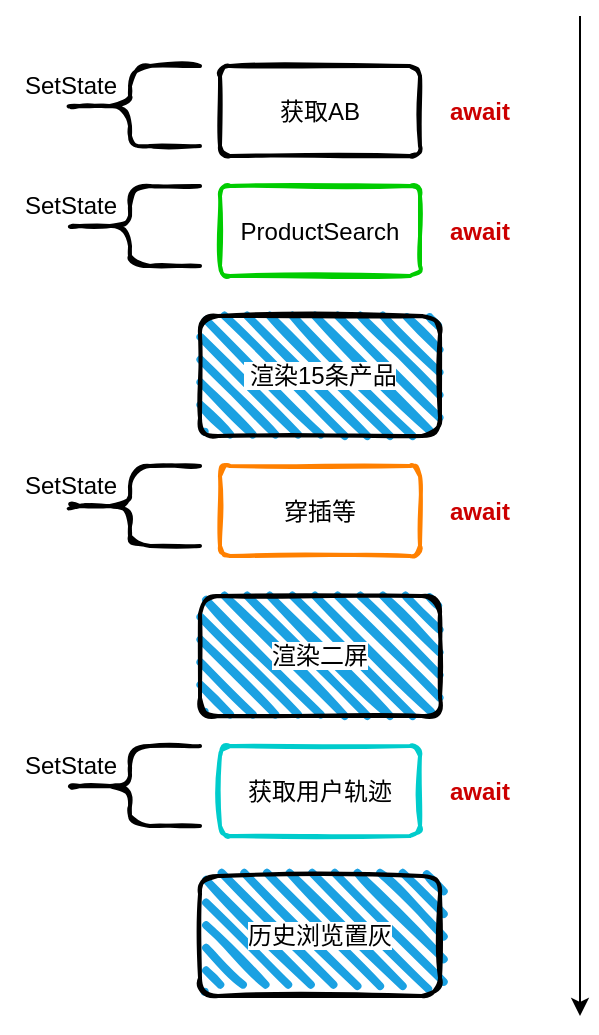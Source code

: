 <mxfile version="20.8.10" type="github"><diagram name="第 1 页" id="h7guNUNuEZAvRdEFAoXu"><mxGraphModel dx="1363" dy="650" grid="1" gridSize="10" guides="1" tooltips="1" connect="1" arrows="1" fold="1" page="1" pageScale="1" pageWidth="827" pageHeight="1169" math="0" shadow="0"><root><mxCell id="0"/><mxCell id="1" parent="0"/><mxCell id="qU5GhlJ0_iXKbKkcytwh-4" value="" style="endArrow=classic;html=1;rounded=0;" parent="1" edge="1"><mxGeometry width="50" height="50" relative="1" as="geometry"><mxPoint x="330" y="80" as="sourcePoint"/><mxPoint x="330" y="580" as="targetPoint"/></mxGeometry></mxCell><mxCell id="qU5GhlJ0_iXKbKkcytwh-8" value="&lt;p style=&quot;line-height: 120%;&quot;&gt;&lt;span style=&quot;background-color: rgb(255, 255, 255);&quot;&gt;&amp;nbsp;渲染15条产品&lt;/span&gt;&lt;/p&gt;" style="rounded=1;whiteSpace=wrap;html=1;strokeWidth=2;fillWeight=4;hachureGap=8;hachureAngle=45;fillColor=#1ba1e2;sketch=1;" parent="1" vertex="1"><mxGeometry x="140" y="230" width="120" height="60" as="geometry"/></mxCell><mxCell id="qU5GhlJ0_iXKbKkcytwh-9" value="&lt;p style=&quot;line-height: 120%;&quot;&gt;&lt;span style=&quot;background-color: rgb(255, 255, 255);&quot;&gt;渲染二屏&lt;/span&gt;&lt;/p&gt;" style="rounded=1;whiteSpace=wrap;html=1;strokeWidth=2;fillWeight=4;hachureGap=8;hachureAngle=45;fillColor=#1ba1e2;sketch=1;" parent="1" vertex="1"><mxGeometry x="140" y="370" width="120" height="60" as="geometry"/></mxCell><mxCell id="qU5GhlJ0_iXKbKkcytwh-16" value="获取AB" style="rounded=1;absoluteArcSize=1;html=1;arcSize=10;whiteSpace=wrap;points=[];strokeColor=inherit;fillColor=inherit;sketch=1;fillWeight=4;hachureGap=8;hachureAngle=45;strokeWidth=2;fontFamily=Helvetica;fontSize=12;fontColor=default;" parent="1" vertex="1"><mxGeometry x="150" y="105" width="100" height="45" as="geometry"/></mxCell><mxCell id="qU5GhlJ0_iXKbKkcytwh-21" value="" style="group" parent="1" vertex="1" connectable="0"><mxGeometry x="40" y="100" width="100" height="45" as="geometry"/></mxCell><mxCell id="qU5GhlJ0_iXKbKkcytwh-13" value="" style="shape=curlyBracket;whiteSpace=wrap;html=1;rounded=1;labelPosition=left;verticalLabelPosition=middle;align=right;verticalAlign=middle;sketch=1;fillWeight=4;hachureGap=8;hachureAngle=45;strokeColor=default;strokeWidth=2;fontFamily=Helvetica;fontSize=12;fontColor=default;fillColor=#1ba1e2;size=0.5;" parent="qU5GhlJ0_iXKbKkcytwh-21" vertex="1"><mxGeometry x="30" y="5" width="70" height="40" as="geometry"/></mxCell><mxCell id="qU5GhlJ0_iXKbKkcytwh-20" value="SetState&lt;br&gt;" style="text;html=1;align=center;verticalAlign=middle;resizable=0;points=[];autosize=1;strokeColor=none;fillColor=none;fontSize=12;fontFamily=Helvetica;fontColor=default;" parent="qU5GhlJ0_iXKbKkcytwh-21" vertex="1"><mxGeometry width="70" height="30" as="geometry"/></mxCell><UserObject label="await" placeholders="1" name="Variable" id="qU5GhlJ0_iXKbKkcytwh-22"><mxCell style="text;html=1;strokeColor=none;fillColor=none;align=center;verticalAlign=middle;whiteSpace=wrap;overflow=hidden;fontSize=12;fontFamily=Helvetica;fontColor=#CC0000;fontStyle=1;labelBackgroundColor=none;" parent="1" vertex="1"><mxGeometry x="250" y="111.25" width="60" height="32.5" as="geometry"/></mxCell></UserObject><mxCell id="qU5GhlJ0_iXKbKkcytwh-26" value="ProductSearch" style="rounded=1;absoluteArcSize=1;html=1;arcSize=10;whiteSpace=wrap;points=[];strokeColor=#00CC00;fillColor=inherit;sketch=1;fillWeight=4;hachureGap=8;hachureAngle=45;strokeWidth=2;fontFamily=Helvetica;fontSize=12;fontColor=default;shadow=0;glass=0;" parent="1" vertex="1"><mxGeometry x="150" y="165" width="100" height="45" as="geometry"/></mxCell><mxCell id="qU5GhlJ0_iXKbKkcytwh-27" value="" style="group" parent="1" vertex="1" connectable="0"><mxGeometry x="40" y="160" width="100" height="45" as="geometry"/></mxCell><mxCell id="qU5GhlJ0_iXKbKkcytwh-28" value="" style="shape=curlyBracket;whiteSpace=wrap;html=1;rounded=1;labelPosition=left;verticalLabelPosition=middle;align=right;verticalAlign=middle;sketch=1;fillWeight=4;hachureGap=8;hachureAngle=45;strokeColor=default;strokeWidth=2;fontFamily=Helvetica;fontSize=12;fontColor=default;fillColor=#1ba1e2;size=0.5;" parent="qU5GhlJ0_iXKbKkcytwh-27" vertex="1"><mxGeometry x="30" y="5" width="70" height="40" as="geometry"/></mxCell><mxCell id="qU5GhlJ0_iXKbKkcytwh-29" value="SetState&lt;br&gt;" style="text;html=1;align=center;verticalAlign=middle;resizable=0;points=[];autosize=1;strokeColor=none;fillColor=none;fontSize=12;fontFamily=Helvetica;fontColor=default;" parent="qU5GhlJ0_iXKbKkcytwh-27" vertex="1"><mxGeometry width="70" height="30" as="geometry"/></mxCell><UserObject label="await" placeholders="1" name="Variable" id="qU5GhlJ0_iXKbKkcytwh-30"><mxCell style="text;html=1;strokeColor=none;fillColor=none;align=center;verticalAlign=middle;whiteSpace=wrap;overflow=hidden;fontSize=12;fontFamily=Helvetica;fontColor=#CC0000;fontStyle=1;labelBackgroundColor=none;" parent="1" vertex="1"><mxGeometry x="250" y="171.25" width="60" height="32.5" as="geometry"/></mxCell></UserObject><mxCell id="qU5GhlJ0_iXKbKkcytwh-31" value="穿插等" style="rounded=1;absoluteArcSize=1;html=1;arcSize=10;whiteSpace=wrap;points=[];strokeColor=#FF8000;fillColor=inherit;sketch=1;fillWeight=4;hachureGap=8;hachureAngle=45;strokeWidth=2;fontFamily=Helvetica;fontSize=12;fontColor=default;shadow=0;glass=0;" parent="1" vertex="1"><mxGeometry x="150" y="305" width="100" height="45" as="geometry"/></mxCell><mxCell id="qU5GhlJ0_iXKbKkcytwh-32" value="" style="group" parent="1" vertex="1" connectable="0"><mxGeometry x="40" y="300" width="100" height="45" as="geometry"/></mxCell><mxCell id="qU5GhlJ0_iXKbKkcytwh-33" value="" style="shape=curlyBracket;whiteSpace=wrap;html=1;rounded=1;labelPosition=left;verticalLabelPosition=middle;align=right;verticalAlign=middle;sketch=1;fillWeight=4;hachureGap=8;hachureAngle=45;strokeColor=default;strokeWidth=2;fontFamily=Helvetica;fontSize=12;fontColor=default;fillColor=#1ba1e2;size=0.5;" parent="qU5GhlJ0_iXKbKkcytwh-32" vertex="1"><mxGeometry x="30" y="5" width="70" height="40" as="geometry"/></mxCell><mxCell id="qU5GhlJ0_iXKbKkcytwh-34" value="SetState&lt;br&gt;" style="text;html=1;align=center;verticalAlign=middle;resizable=0;points=[];autosize=1;strokeColor=none;fillColor=none;fontSize=12;fontFamily=Helvetica;fontColor=default;" parent="qU5GhlJ0_iXKbKkcytwh-32" vertex="1"><mxGeometry width="70" height="30" as="geometry"/></mxCell><UserObject label="await" placeholders="1" name="Variable" id="qU5GhlJ0_iXKbKkcytwh-35"><mxCell style="text;html=1;strokeColor=none;fillColor=none;align=center;verticalAlign=middle;whiteSpace=wrap;overflow=hidden;fontSize=12;fontFamily=Helvetica;fontColor=#CC0000;fontStyle=1;labelBackgroundColor=none;" parent="1" vertex="1"><mxGeometry x="250" y="311.25" width="60" height="32.5" as="geometry"/></mxCell></UserObject><mxCell id="qU5GhlJ0_iXKbKkcytwh-36" value="获取用户轨迹" style="rounded=1;absoluteArcSize=1;html=1;arcSize=10;whiteSpace=wrap;points=[];strokeColor=#00CCCC;fillColor=inherit;sketch=1;fillWeight=4;hachureGap=8;hachureAngle=45;strokeWidth=2;fontFamily=Helvetica;fontSize=12;fontColor=default;shadow=0;glass=0;" parent="1" vertex="1"><mxGeometry x="150" y="445" width="100" height="45" as="geometry"/></mxCell><mxCell id="qU5GhlJ0_iXKbKkcytwh-37" value="" style="group" parent="1" vertex="1" connectable="0"><mxGeometry x="40" y="440" width="100" height="45" as="geometry"/></mxCell><mxCell id="qU5GhlJ0_iXKbKkcytwh-38" value="" style="shape=curlyBracket;whiteSpace=wrap;html=1;rounded=1;labelPosition=left;verticalLabelPosition=middle;align=right;verticalAlign=middle;sketch=1;fillWeight=4;hachureGap=8;hachureAngle=45;strokeColor=default;strokeWidth=2;fontFamily=Helvetica;fontSize=12;fontColor=default;fillColor=#1ba1e2;size=0.5;" parent="qU5GhlJ0_iXKbKkcytwh-37" vertex="1"><mxGeometry x="30" y="5" width="70" height="40" as="geometry"/></mxCell><mxCell id="qU5GhlJ0_iXKbKkcytwh-39" value="SetState&lt;br&gt;" style="text;html=1;align=center;verticalAlign=middle;resizable=0;points=[];autosize=1;strokeColor=none;fillColor=none;fontSize=12;fontFamily=Helvetica;fontColor=default;" parent="qU5GhlJ0_iXKbKkcytwh-37" vertex="1"><mxGeometry width="70" height="30" as="geometry"/></mxCell><UserObject label="await" placeholders="1" name="Variable" id="qU5GhlJ0_iXKbKkcytwh-40"><mxCell style="text;html=1;strokeColor=none;fillColor=none;align=center;verticalAlign=middle;whiteSpace=wrap;overflow=hidden;fontSize=12;fontFamily=Helvetica;fontColor=#CC0000;fontStyle=1;labelBackgroundColor=none;" parent="1" vertex="1"><mxGeometry x="250" y="451.25" width="60" height="32.5" as="geometry"/></mxCell></UserObject><mxCell id="qU5GhlJ0_iXKbKkcytwh-41" value="&lt;span style=&quot;background-color: rgb(255, 255, 255);&quot;&gt;历史浏览置灰&lt;/span&gt;" style="rounded=1;whiteSpace=wrap;html=1;strokeWidth=2;fillWeight=4;hachureGap=8;hachureAngle=45;fillColor=#1ba1e2;sketch=1;" parent="1" vertex="1"><mxGeometry x="140" y="510" width="120" height="60" as="geometry"/></mxCell></root></mxGraphModel></diagram></mxfile>
